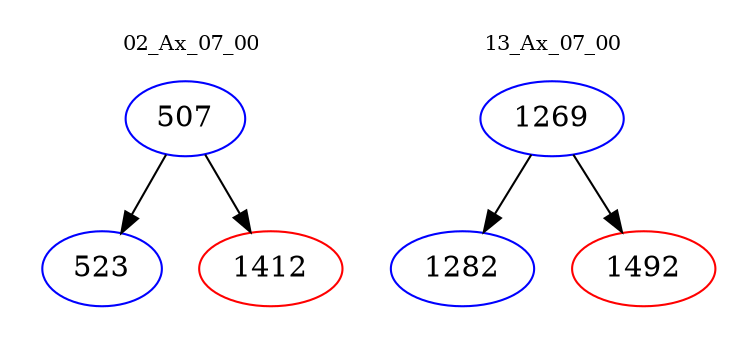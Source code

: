 digraph{
subgraph cluster_0 {
color = white
label = "02_Ax_07_00";
fontsize=10;
T0_507 [label="507", color="blue"]
T0_507 -> T0_523 [color="black"]
T0_523 [label="523", color="blue"]
T0_507 -> T0_1412 [color="black"]
T0_1412 [label="1412", color="red"]
}
subgraph cluster_1 {
color = white
label = "13_Ax_07_00";
fontsize=10;
T1_1269 [label="1269", color="blue"]
T1_1269 -> T1_1282 [color="black"]
T1_1282 [label="1282", color="blue"]
T1_1269 -> T1_1492 [color="black"]
T1_1492 [label="1492", color="red"]
}
}
